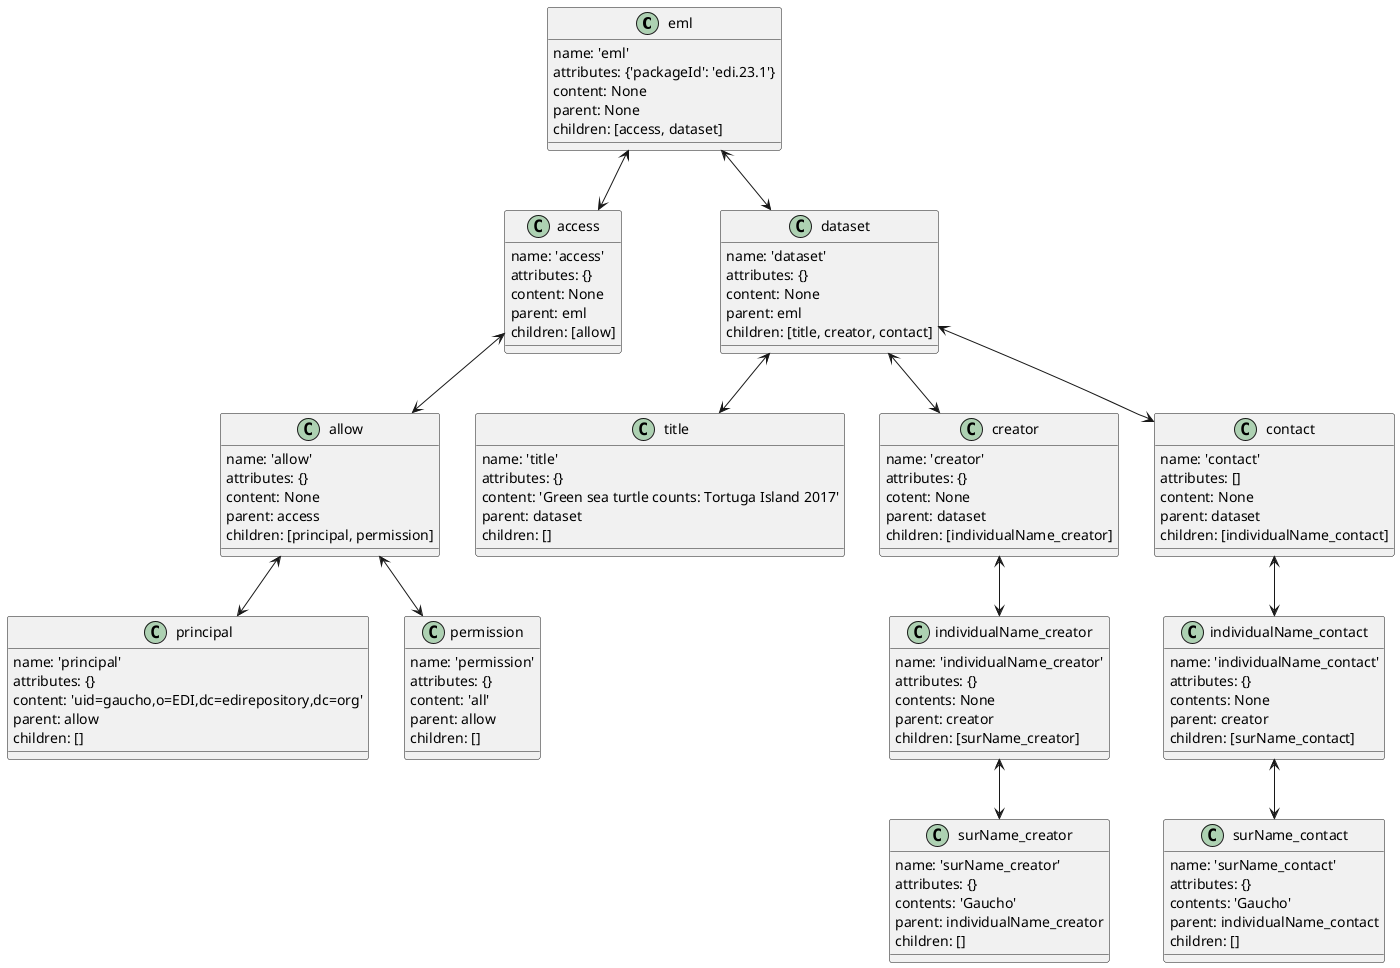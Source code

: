 @startuml

class eml {
    name: 'eml'
    attributes: {'packageId': 'edi.23.1'}
    content: None
    parent: None
    children: [access, dataset]
}

class access {
    name: 'access'
    attributes: {}
    content: None
    parent: eml
    children: [allow]
}

class allow {
    name: 'allow'
    attributes: {}
    content: None
    parent: access
    children: [principal, permission]
}

class principal {
    name: 'principal'
    attributes: {}
    content: 'uid=gaucho,o=EDI,dc=edirepository,dc=org'
    parent: allow
    children: []
}

class permission {
    name: 'permission'
    attributes: {}
    content: 'all'
    parent: allow
    children: []
}

class dataset {
    name: 'dataset'
    attributes: {}
    content: None
    parent: eml
    children: [title, creator, contact]
}

class title {
    name: 'title'
    attributes: {}
    content: 'Green sea turtle counts: Tortuga Island 2017'
    parent: dataset
    children: []
}

class creator {
    name: 'creator'
    attributes: {}
    cotent: None
    parent: dataset
    children: [individualName_creator]
}

class individualName_creator {
    name: 'individualName_creator'
    attributes: {}
    contents: None
    parent: creator
    children: [surName_creator]
}

class surName_creator {
    name: 'surName_creator'
    attributes: {}
    contents: 'Gaucho'
    parent: individualName_creator
    children: []
}

class contact {
    name: 'contact'
    attributes: []
    content: None
    parent: dataset
    children: [individualName_contact] 
}

class individualName_contact {
    name: 'individualName_contact'
    attributes: {}
    contents: None
    parent: creator
    children: [surName_contact]
}

class surName_contact {
    name: 'surName_contact'
    attributes: {}
    contents: 'Gaucho'
    parent: individualName_contact
    children: []
}


eml <--> access
eml <--> dataset
access <--> allow
allow <--> principal
allow <--> permission
dataset <--> title
dataset <--> creator
creator <--> individualName_creator
individualName_creator <--> surName_creator
dataset <--> contact
contact <--> individualName_contact
individualName_contact <--> surName_contact

@enduml